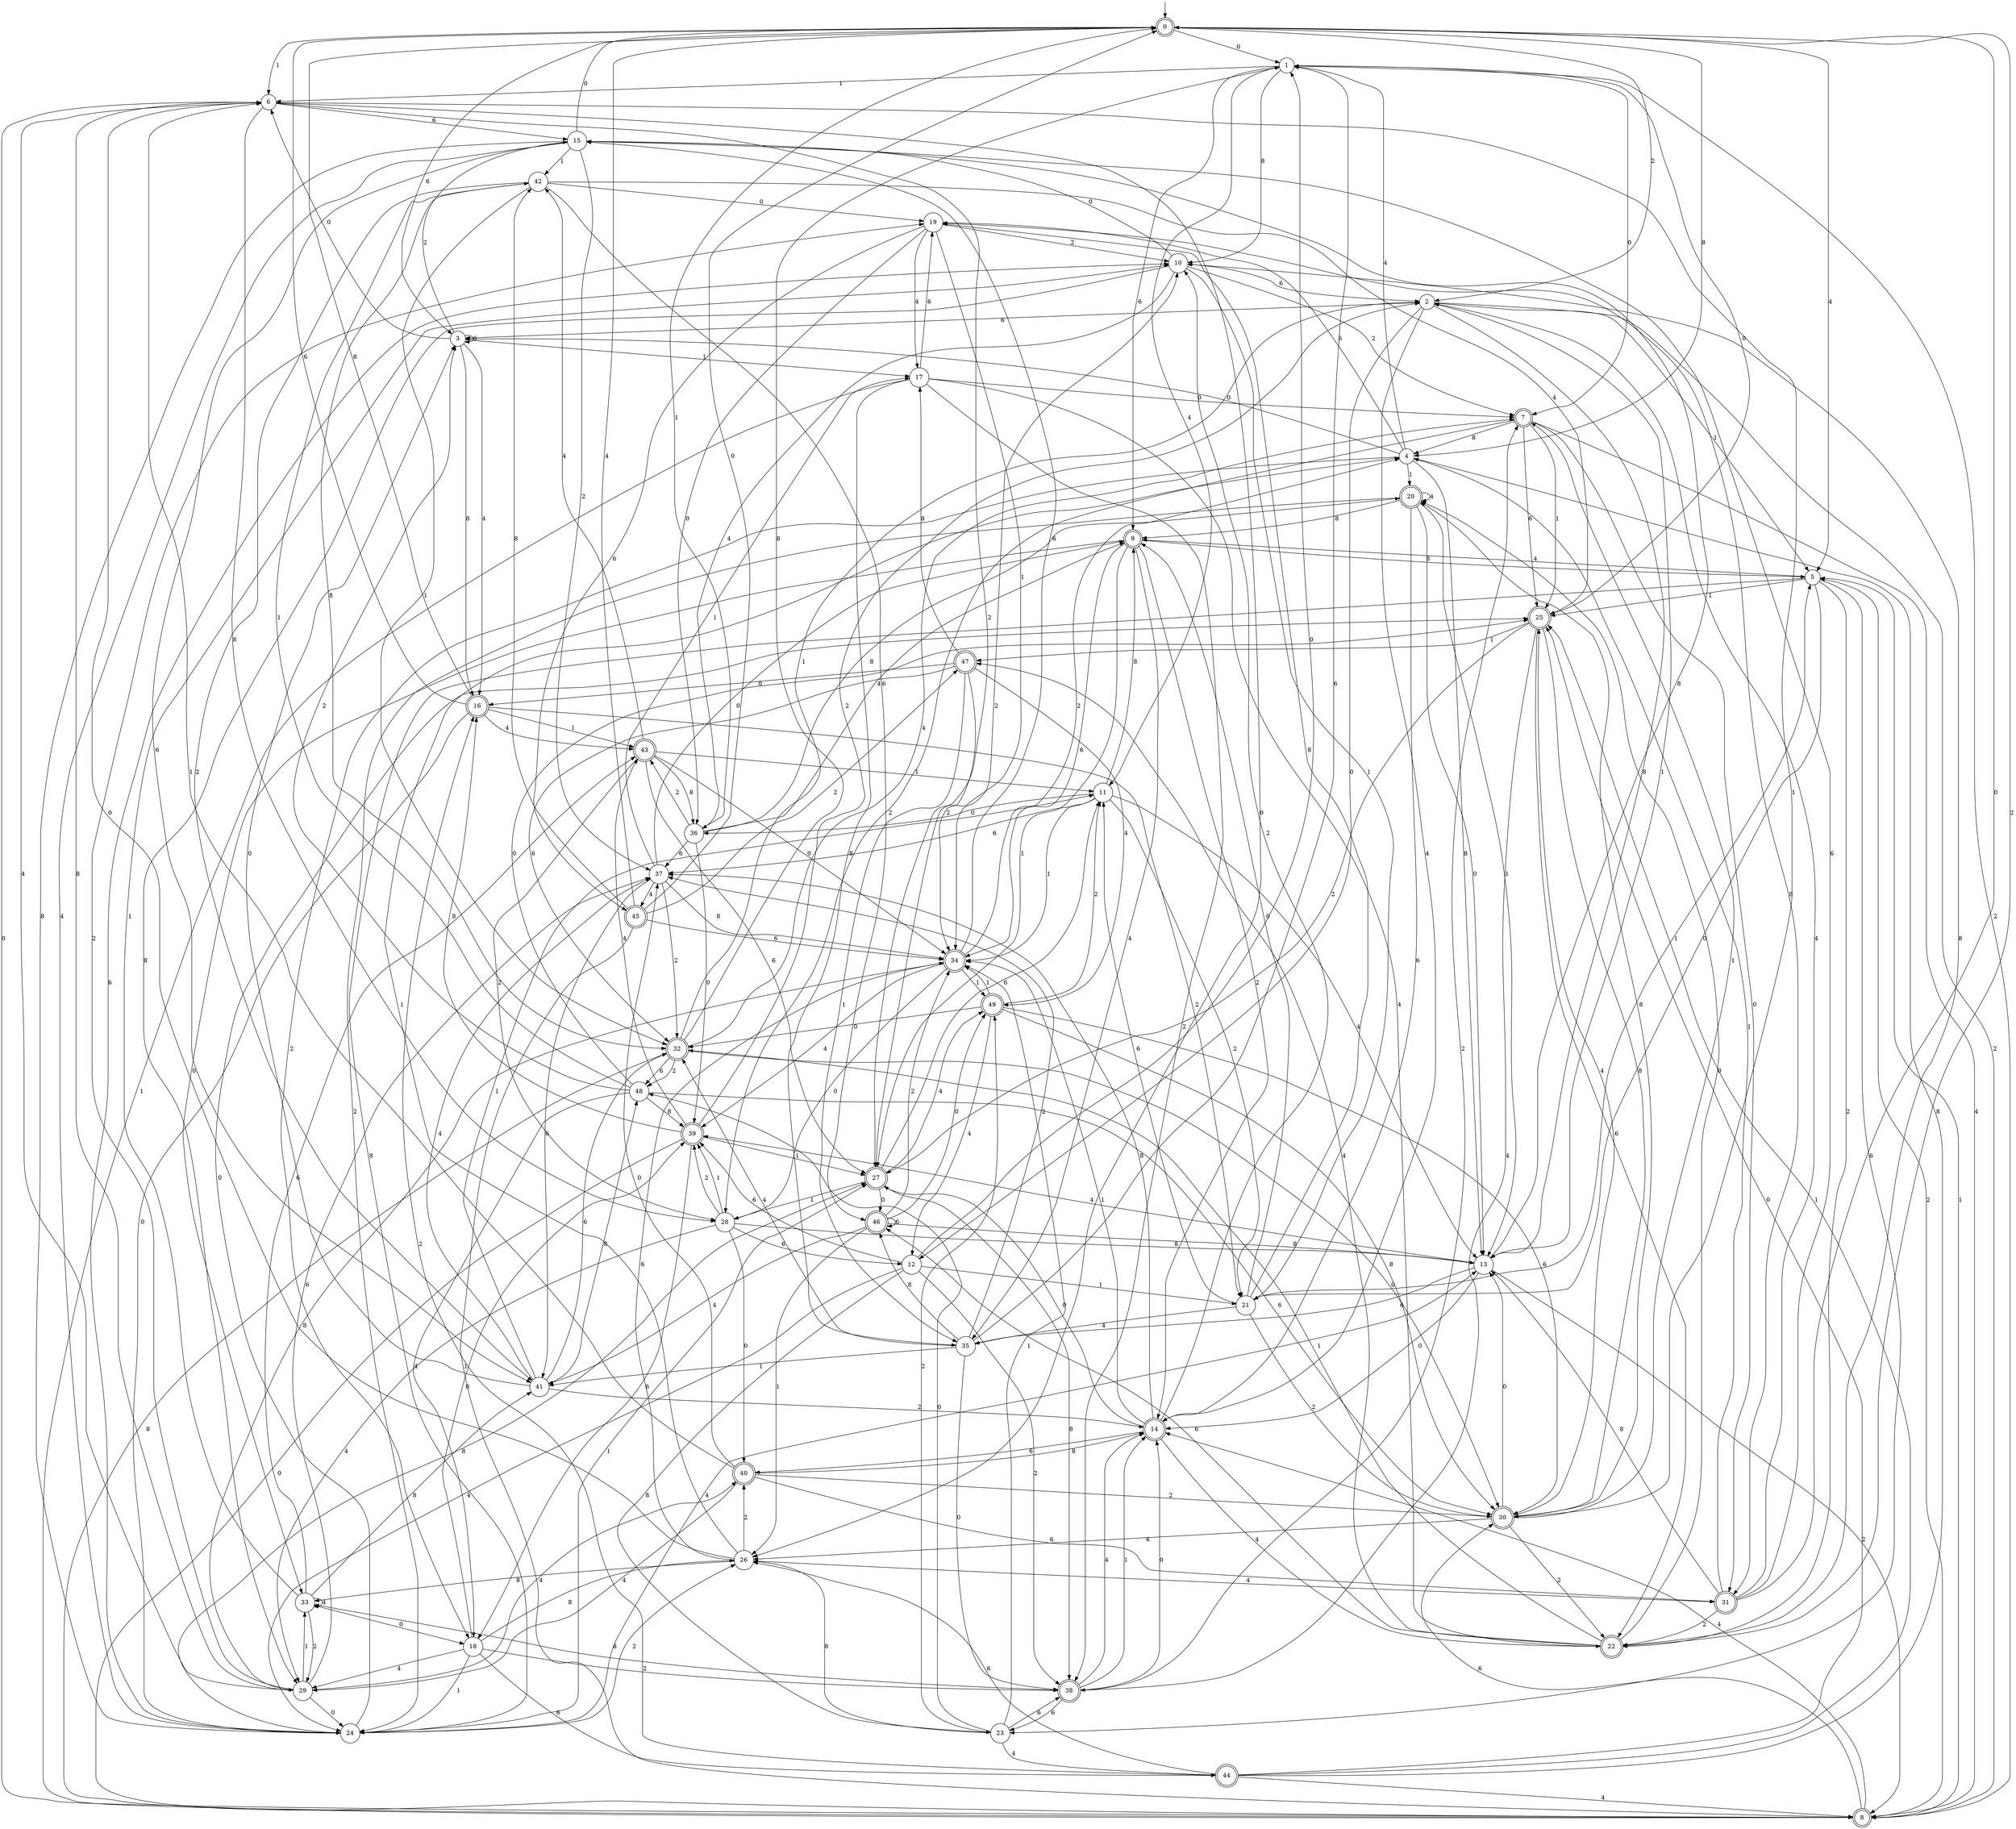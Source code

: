 digraph g {

	s0 [shape="doublecircle" label="0"];
	s1 [shape="circle" label="1"];
	s2 [shape="circle" label="2"];
	s3 [shape="circle" label="3"];
	s4 [shape="circle" label="4"];
	s5 [shape="circle" label="5"];
	s6 [shape="circle" label="6"];
	s7 [shape="doublecircle" label="7"];
	s8 [shape="doublecircle" label="8"];
	s9 [shape="doublecircle" label="9"];
	s10 [shape="circle" label="10"];
	s11 [shape="circle" label="11"];
	s12 [shape="circle" label="12"];
	s13 [shape="circle" label="13"];
	s14 [shape="doublecircle" label="14"];
	s15 [shape="circle" label="15"];
	s16 [shape="doublecircle" label="16"];
	s17 [shape="circle" label="17"];
	s18 [shape="circle" label="18"];
	s19 [shape="circle" label="19"];
	s20 [shape="doublecircle" label="20"];
	s21 [shape="circle" label="21"];
	s22 [shape="doublecircle" label="22"];
	s23 [shape="circle" label="23"];
	s24 [shape="circle" label="24"];
	s25 [shape="doublecircle" label="25"];
	s26 [shape="circle" label="26"];
	s27 [shape="doublecircle" label="27"];
	s28 [shape="circle" label="28"];
	s29 [shape="circle" label="29"];
	s30 [shape="doublecircle" label="30"];
	s31 [shape="doublecircle" label="31"];
	s32 [shape="doublecircle" label="32"];
	s33 [shape="circle" label="33"];
	s34 [shape="doublecircle" label="34"];
	s35 [shape="circle" label="35"];
	s36 [shape="circle" label="36"];
	s37 [shape="circle" label="37"];
	s38 [shape="doublecircle" label="38"];
	s39 [shape="doublecircle" label="39"];
	s40 [shape="doublecircle" label="40"];
	s41 [shape="circle" label="41"];
	s42 [shape="circle" label="42"];
	s43 [shape="doublecircle" label="43"];
	s44 [shape="doublecircle" label="44"];
	s45 [shape="doublecircle" label="45"];
	s46 [shape="doublecircle" label="46"];
	s47 [shape="doublecircle" label="47"];
	s48 [shape="circle" label="48"];
	s49 [shape="doublecircle" label="49"];
	s0 -> s1 [label="0"];
	s0 -> s2 [label="2"];
	s0 -> s3 [label="6"];
	s0 -> s4 [label="8"];
	s0 -> s5 [label="4"];
	s0 -> s6 [label="1"];
	s1 -> s7 [label="0"];
	s1 -> s8 [label="2"];
	s1 -> s9 [label="6"];
	s1 -> s10 [label="8"];
	s1 -> s11 [label="4"];
	s1 -> s6 [label="1"];
	s2 -> s12 [label="0"];
	s2 -> s8 [label="2"];
	s2 -> s3 [label="6"];
	s2 -> s13 [label="8"];
	s2 -> s14 [label="4"];
	s2 -> s5 [label="1"];
	s3 -> s6 [label="0"];
	s3 -> s15 [label="2"];
	s3 -> s3 [label="6"];
	s3 -> s16 [label="8"];
	s3 -> s16 [label="4"];
	s3 -> s17 [label="1"];
	s4 -> s3 [label="0"];
	s4 -> s18 [label="2"];
	s4 -> s19 [label="6"];
	s4 -> s13 [label="8"];
	s4 -> s1 [label="4"];
	s4 -> s20 [label="1"];
	s5 -> s21 [label="0"];
	s5 -> s22 [label="2"];
	s5 -> s23 [label="6"];
	s5 -> s24 [label="8"];
	s5 -> s9 [label="4"];
	s5 -> s25 [label="1"];
	s6 -> s26 [label="0"];
	s6 -> s27 [label="2"];
	s6 -> s15 [label="6"];
	s6 -> s28 [label="8"];
	s6 -> s29 [label="4"];
	s6 -> s30 [label="1"];
	s7 -> s31 [label="0"];
	s7 -> s28 [label="2"];
	s7 -> s25 [label="6"];
	s7 -> s4 [label="8"];
	s7 -> s8 [label="4"];
	s7 -> s25 [label="1"];
	s8 -> s6 [label="0"];
	s8 -> s5 [label="2"];
	s8 -> s30 [label="6"];
	s8 -> s32 [label="8"];
	s8 -> s14 [label="4"];
	s8 -> s5 [label="1"];
	s9 -> s33 [label="0"];
	s9 -> s14 [label="2"];
	s9 -> s34 [label="6"];
	s9 -> s5 [label="8"];
	s9 -> s35 [label="4"];
	s9 -> s27 [label="1"];
	s10 -> s15 [label="0"];
	s10 -> s7 [label="2"];
	s10 -> s2 [label="6"];
	s10 -> s29 [label="8"];
	s10 -> s36 [label="4"];
	s10 -> s21 [label="1"];
	s11 -> s36 [label="0"];
	s11 -> s21 [label="2"];
	s11 -> s37 [label="6"];
	s11 -> s9 [label="8"];
	s11 -> s13 [label="4"];
	s11 -> s34 [label="1"];
	s12 -> s1 [label="0"];
	s12 -> s38 [label="2"];
	s12 -> s39 [label="6"];
	s12 -> s23 [label="8"];
	s12 -> s24 [label="4"];
	s12 -> s21 [label="1"];
	s13 -> s14 [label="0"];
	s13 -> s8 [label="2"];
	s13 -> s35 [label="6"];
	s13 -> s15 [label="8"];
	s13 -> s39 [label="4"];
	s13 -> s2 [label="1"];
	s14 -> s27 [label="0"];
	s14 -> s10 [label="2"];
	s14 -> s40 [label="6"];
	s14 -> s37 [label="8"];
	s14 -> s22 [label="4"];
	s14 -> s34 [label="1"];
	s15 -> s0 [label="0"];
	s15 -> s37 [label="2"];
	s15 -> s41 [label="6"];
	s15 -> s24 [label="8"];
	s15 -> s24 [label="4"];
	s15 -> s42 [label="1"];
	s16 -> s24 [label="0"];
	s16 -> s21 [label="2"];
	s16 -> s0 [label="6"];
	s16 -> s0 [label="8"];
	s16 -> s43 [label="4"];
	s16 -> s43 [label="1"];
	s17 -> s7 [label="0"];
	s17 -> s38 [label="2"];
	s17 -> s19 [label="6"];
	s17 -> s35 [label="8"];
	s17 -> s22 [label="4"];
	s17 -> s8 [label="1"];
	s18 -> s39 [label="0"];
	s18 -> s38 [label="2"];
	s18 -> s44 [label="6"];
	s18 -> s26 [label="8"];
	s18 -> s29 [label="4"];
	s18 -> s24 [label="1"];
	s19 -> s36 [label="0"];
	s19 -> s10 [label="2"];
	s19 -> s45 [label="6"];
	s19 -> s31 [label="8"];
	s19 -> s17 [label="4"];
	s19 -> s34 [label="1"];
	s20 -> s13 [label="0"];
	s20 -> s24 [label="2"];
	s20 -> s14 [label="6"];
	s20 -> s9 [label="8"];
	s20 -> s20 [label="4"];
	s20 -> s13 [label="1"];
	s21 -> s9 [label="0"];
	s21 -> s30 [label="2"];
	s21 -> s11 [label="6"];
	s21 -> s19 [label="8"];
	s21 -> s35 [label="4"];
	s21 -> s5 [label="1"];
	s22 -> s20 [label="0"];
	s22 -> s0 [label="2"];
	s22 -> s46 [label="6"];
	s22 -> s10 [label="8"];
	s22 -> s47 [label="4"];
	s22 -> s32 [label="1"];
	s23 -> s48 [label="0"];
	s23 -> s49 [label="2"];
	s23 -> s38 [label="6"];
	s23 -> s26 [label="8"];
	s23 -> s44 [label="4"];
	s23 -> s34 [label="1"];
	s24 -> s25 [label="0"];
	s24 -> s26 [label="2"];
	s24 -> s10 [label="6"];
	s24 -> s27 [label="8"];
	s24 -> s13 [label="4"];
	s24 -> s27 [label="1"];
	s25 -> s1 [label="0"];
	s25 -> s27 [label="2"];
	s25 -> s22 [label="6"];
	s25 -> s30 [label="8"];
	s25 -> s38 [label="4"];
	s25 -> s47 [label="1"];
	s26 -> s6 [label="0"];
	s26 -> s40 [label="2"];
	s26 -> s34 [label="6"];
	s26 -> s33 [label="8"];
	s26 -> s31 [label="4"];
	s26 -> s4 [label="1"];
	s27 -> s46 [label="0"];
	s27 -> s10 [label="2"];
	s27 -> s11 [label="6"];
	s27 -> s38 [label="8"];
	s27 -> s49 [label="4"];
	s27 -> s28 [label="1"];
	s28 -> s40 [label="0"];
	s28 -> s39 [label="2"];
	s28 -> s12 [label="6"];
	s28 -> s13 [label="8"];
	s28 -> s29 [label="4"];
	s28 -> s39 [label="1"];
	s29 -> s24 [label="0"];
	s29 -> s19 [label="2"];
	s29 -> s37 [label="6"];
	s29 -> s6 [label="8"];
	s29 -> s40 [label="4"];
	s29 -> s33 [label="1"];
	s30 -> s13 [label="0"];
	s30 -> s22 [label="2"];
	s30 -> s26 [label="6"];
	s30 -> s20 [label="8"];
	s30 -> s25 [label="4"];
	s30 -> s7 [label="1"];
	s31 -> s0 [label="0"];
	s31 -> s22 [label="2"];
	s31 -> s15 [label="6"];
	s31 -> s13 [label="8"];
	s31 -> s2 [label="4"];
	s31 -> s4 [label="1"];
	s32 -> s30 [label="0"];
	s32 -> s48 [label="2"];
	s32 -> s48 [label="6"];
	s32 -> s1 [label="8"];
	s32 -> s7 [label="4"];
	s32 -> s2 [label="1"];
	s33 -> s18 [label="0"];
	s33 -> s29 [label="2"];
	s33 -> s43 [label="6"];
	s33 -> s41 [label="8"];
	s33 -> s33 [label="4"];
	s33 -> s10 [label="1"];
	s34 -> s28 [label="0"];
	s34 -> s4 [label="2"];
	s34 -> s15 [label="6"];
	s34 -> s29 [label="8"];
	s34 -> s39 [label="4"];
	s34 -> s49 [label="1"];
	s35 -> s38 [label="0"];
	s35 -> s37 [label="2"];
	s35 -> s1 [label="6"];
	s35 -> s46 [label="8"];
	s35 -> s32 [label="4"];
	s35 -> s41 [label="1"];
	s36 -> s39 [label="0"];
	s36 -> s43 [label="2"];
	s36 -> s37 [label="6"];
	s36 -> s20 [label="8"];
	s36 -> s9 [label="4"];
	s36 -> s0 [label="1"];
	s37 -> s9 [label="0"];
	s37 -> s32 [label="2"];
	s37 -> s41 [label="6"];
	s37 -> s34 [label="8"];
	s37 -> s45 [label="4"];
	s37 -> s17 [label="1"];
	s38 -> s14 [label="0"];
	s38 -> s7 [label="2"];
	s38 -> s23 [label="6"];
	s38 -> s33 [label="8"];
	s38 -> s14 [label="4"];
	s38 -> s14 [label="1"];
	s39 -> s8 [label="0"];
	s39 -> s2 [label="2"];
	s39 -> s18 [label="6"];
	s39 -> s16 [label="8"];
	s39 -> s43 [label="4"];
	s39 -> s27 [label="1"];
	s40 -> s37 [label="0"];
	s40 -> s30 [label="2"];
	s40 -> s31 [label="6"];
	s40 -> s14 [label="8"];
	s40 -> s29 [label="4"];
	s40 -> s6 [label="1"];
	s41 -> s3 [label="0"];
	s41 -> s14 [label="2"];
	s41 -> s32 [label="6"];
	s41 -> s48 [label="8"];
	s41 -> s37 [label="4"];
	s41 -> s11 [label="1"];
	s42 -> s19 [label="0"];
	s42 -> s41 [label="2"];
	s42 -> s46 [label="6"];
	s42 -> s32 [label="8"];
	s42 -> s25 [label="4"];
	s42 -> s32 [label="1"];
	s43 -> s34 [label="0"];
	s43 -> s28 [label="2"];
	s43 -> s27 [label="6"];
	s43 -> s36 [label="8"];
	s43 -> s42 [label="4"];
	s43 -> s11 [label="1"];
	s44 -> s25 [label="0"];
	s44 -> s16 [label="2"];
	s44 -> s26 [label="6"];
	s44 -> s4 [label="8"];
	s44 -> s8 [label="4"];
	s44 -> s25 [label="1"];
	s45 -> s0 [label="0"];
	s45 -> s47 [label="2"];
	s45 -> s34 [label="6"];
	s45 -> s42 [label="8"];
	s45 -> s0 [label="4"];
	s45 -> s8 [label="1"];
	s46 -> s49 [label="0"];
	s46 -> s34 [label="2"];
	s46 -> s46 [label="6"];
	s46 -> s13 [label="8"];
	s46 -> s41 [label="4"];
	s46 -> s26 [label="1"];
	s47 -> s16 [label="0"];
	s47 -> s34 [label="2"];
	s47 -> s32 [label="6"];
	s47 -> s17 [label="8"];
	s47 -> s49 [label="4"];
	s47 -> s35 [label="1"];
	s48 -> s25 [label="0"];
	s48 -> s3 [label="2"];
	s48 -> s30 [label="6"];
	s48 -> s39 [label="8"];
	s48 -> s18 [label="4"];
	s48 -> s42 [label="1"];
	s49 -> s32 [label="0"];
	s49 -> s11 [label="2"];
	s49 -> s30 [label="6"];
	s49 -> s30 [label="8"];
	s49 -> s12 [label="4"];
	s49 -> s34 [label="1"];

__start0 [label="" shape="none" width="0" height="0"];
__start0 -> s0;

}
